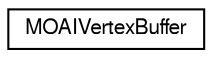 digraph G
{
  edge [fontname="FreeSans",fontsize="10",labelfontname="FreeSans",labelfontsize="10"];
  node [fontname="FreeSans",fontsize="10",shape=record];
  rankdir=LR;
  Node1 [label="MOAIVertexBuffer",height=0.2,width=0.4,color="black", fillcolor="white", style="filled",URL="$class_m_o_a_i_vertex_buffer.html",tooltip="Vertex buffer class."];
}
